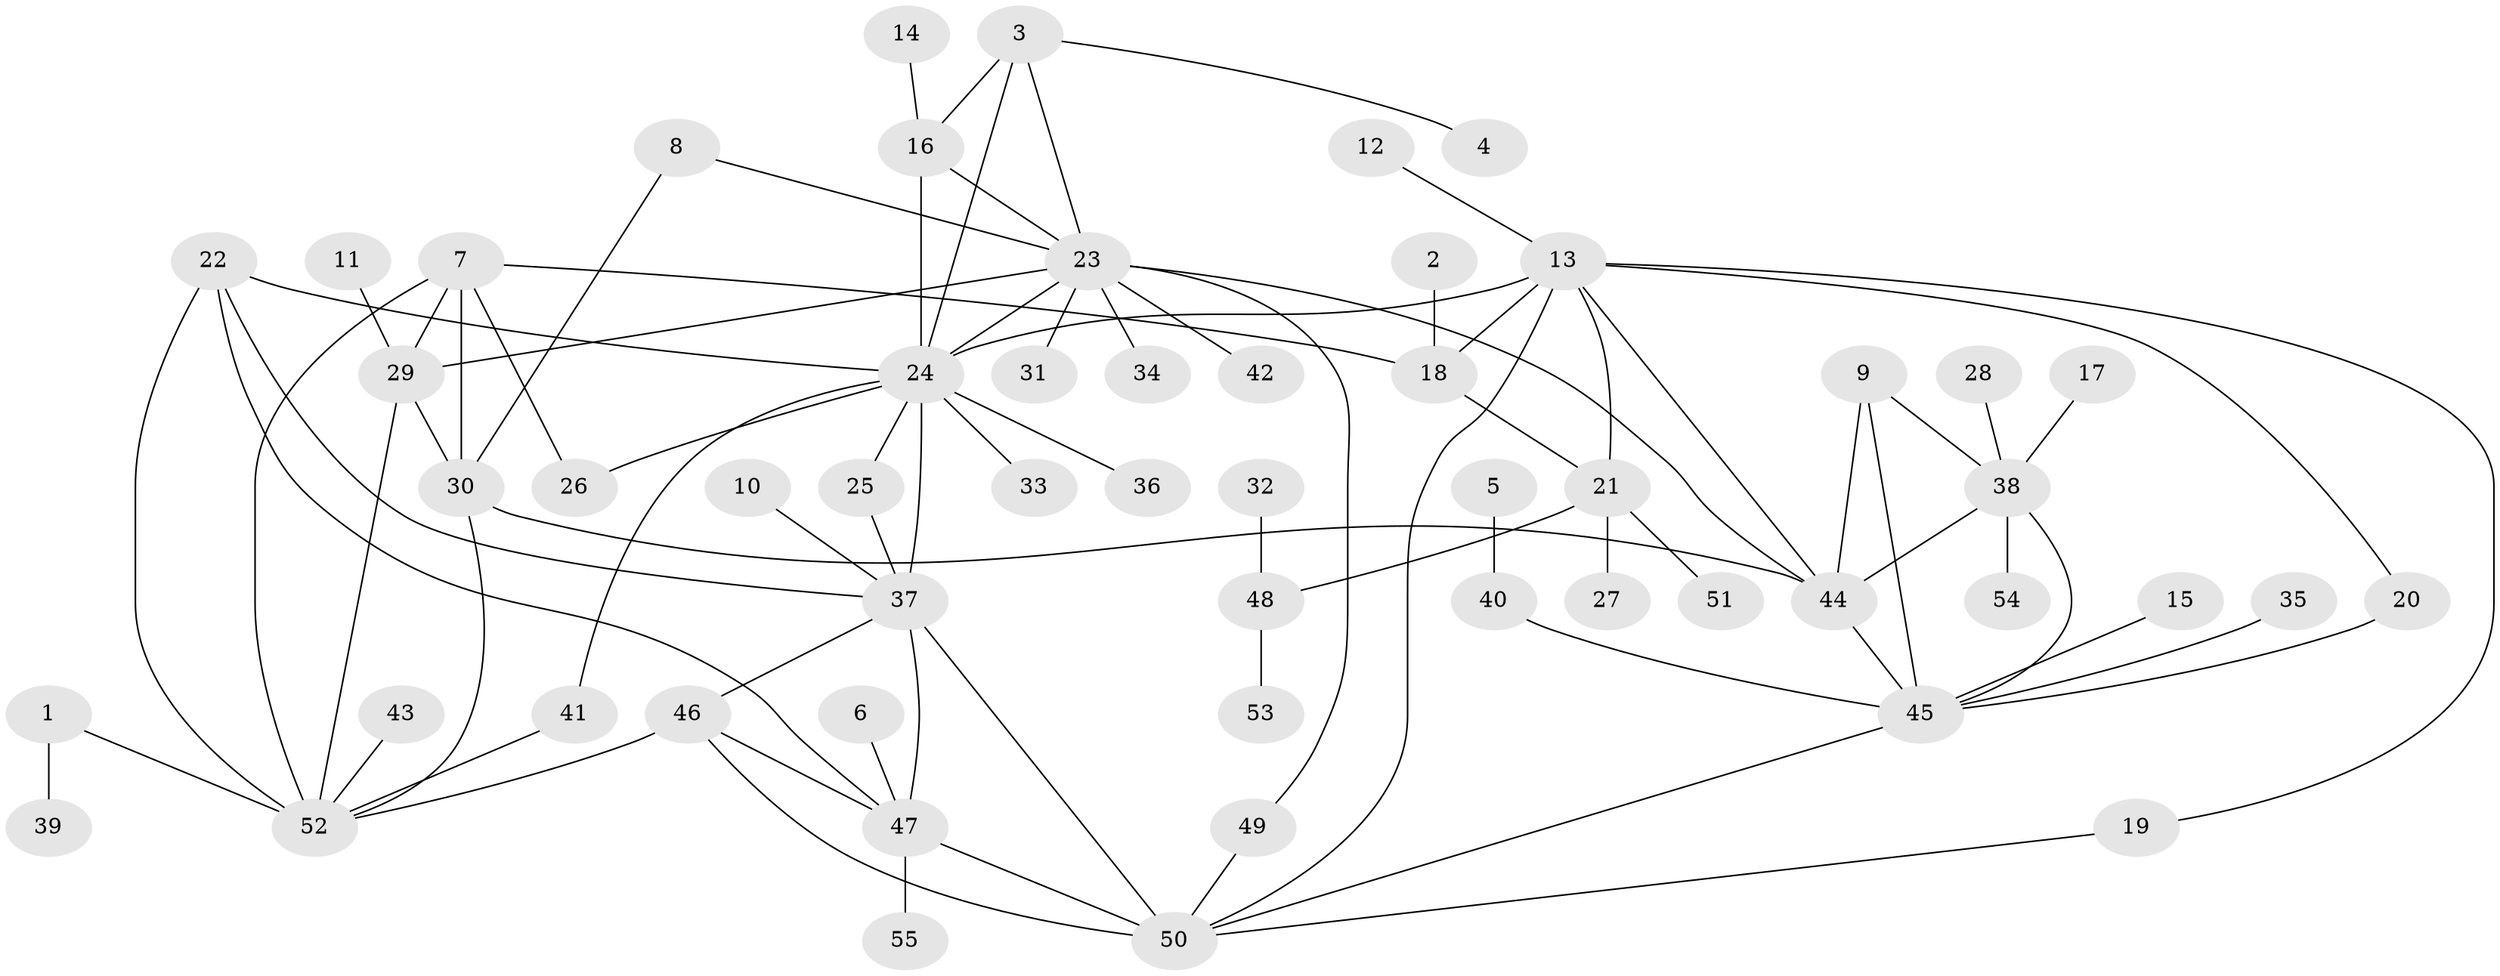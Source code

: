 // original degree distribution, {5: 0.045871559633027525, 7: 0.05504587155963303, 11: 0.01834862385321101, 9: 0.027522935779816515, 4: 0.03669724770642202, 8: 0.027522935779816515, 14: 0.009174311926605505, 13: 0.009174311926605505, 6: 0.01834862385321101, 10: 0.009174311926605505, 2: 0.1834862385321101, 1: 0.5504587155963303, 3: 0.009174311926605505}
// Generated by graph-tools (version 1.1) at 2025/37/03/04/25 23:37:48]
// undirected, 55 vertices, 83 edges
graph export_dot {
  node [color=gray90,style=filled];
  1;
  2;
  3;
  4;
  5;
  6;
  7;
  8;
  9;
  10;
  11;
  12;
  13;
  14;
  15;
  16;
  17;
  18;
  19;
  20;
  21;
  22;
  23;
  24;
  25;
  26;
  27;
  28;
  29;
  30;
  31;
  32;
  33;
  34;
  35;
  36;
  37;
  38;
  39;
  40;
  41;
  42;
  43;
  44;
  45;
  46;
  47;
  48;
  49;
  50;
  51;
  52;
  53;
  54;
  55;
  1 -- 39 [weight=1.0];
  1 -- 52 [weight=1.0];
  2 -- 18 [weight=1.0];
  3 -- 4 [weight=1.0];
  3 -- 16 [weight=2.0];
  3 -- 23 [weight=1.0];
  3 -- 24 [weight=1.0];
  5 -- 40 [weight=1.0];
  6 -- 47 [weight=1.0];
  7 -- 18 [weight=1.0];
  7 -- 26 [weight=1.0];
  7 -- 29 [weight=2.0];
  7 -- 30 [weight=2.0];
  7 -- 52 [weight=2.0];
  8 -- 23 [weight=1.0];
  8 -- 30 [weight=1.0];
  9 -- 38 [weight=1.0];
  9 -- 44 [weight=2.0];
  9 -- 45 [weight=1.0];
  10 -- 37 [weight=1.0];
  11 -- 29 [weight=1.0];
  12 -- 13 [weight=1.0];
  13 -- 18 [weight=4.0];
  13 -- 19 [weight=1.0];
  13 -- 20 [weight=1.0];
  13 -- 21 [weight=2.0];
  13 -- 24 [weight=1.0];
  13 -- 44 [weight=1.0];
  13 -- 50 [weight=1.0];
  14 -- 16 [weight=1.0];
  15 -- 45 [weight=1.0];
  16 -- 23 [weight=2.0];
  16 -- 24 [weight=2.0];
  17 -- 38 [weight=1.0];
  18 -- 21 [weight=2.0];
  19 -- 50 [weight=1.0];
  20 -- 45 [weight=1.0];
  21 -- 27 [weight=1.0];
  21 -- 48 [weight=1.0];
  21 -- 51 [weight=1.0];
  22 -- 24 [weight=1.0];
  22 -- 37 [weight=1.0];
  22 -- 47 [weight=1.0];
  22 -- 52 [weight=1.0];
  23 -- 24 [weight=1.0];
  23 -- 29 [weight=1.0];
  23 -- 31 [weight=1.0];
  23 -- 34 [weight=1.0];
  23 -- 42 [weight=1.0];
  23 -- 44 [weight=1.0];
  23 -- 49 [weight=1.0];
  24 -- 25 [weight=1.0];
  24 -- 26 [weight=1.0];
  24 -- 33 [weight=1.0];
  24 -- 36 [weight=1.0];
  24 -- 37 [weight=1.0];
  24 -- 41 [weight=1.0];
  25 -- 37 [weight=1.0];
  28 -- 38 [weight=1.0];
  29 -- 30 [weight=1.0];
  29 -- 52 [weight=1.0];
  30 -- 44 [weight=1.0];
  30 -- 52 [weight=1.0];
  32 -- 48 [weight=1.0];
  35 -- 45 [weight=1.0];
  37 -- 46 [weight=1.0];
  37 -- 47 [weight=2.0];
  37 -- 50 [weight=1.0];
  38 -- 44 [weight=2.0];
  38 -- 45 [weight=1.0];
  38 -- 54 [weight=1.0];
  40 -- 45 [weight=1.0];
  41 -- 52 [weight=1.0];
  43 -- 52 [weight=1.0];
  44 -- 45 [weight=2.0];
  45 -- 50 [weight=1.0];
  46 -- 47 [weight=2.0];
  46 -- 50 [weight=1.0];
  46 -- 52 [weight=1.0];
  47 -- 50 [weight=2.0];
  47 -- 55 [weight=1.0];
  48 -- 53 [weight=1.0];
  49 -- 50 [weight=1.0];
}
